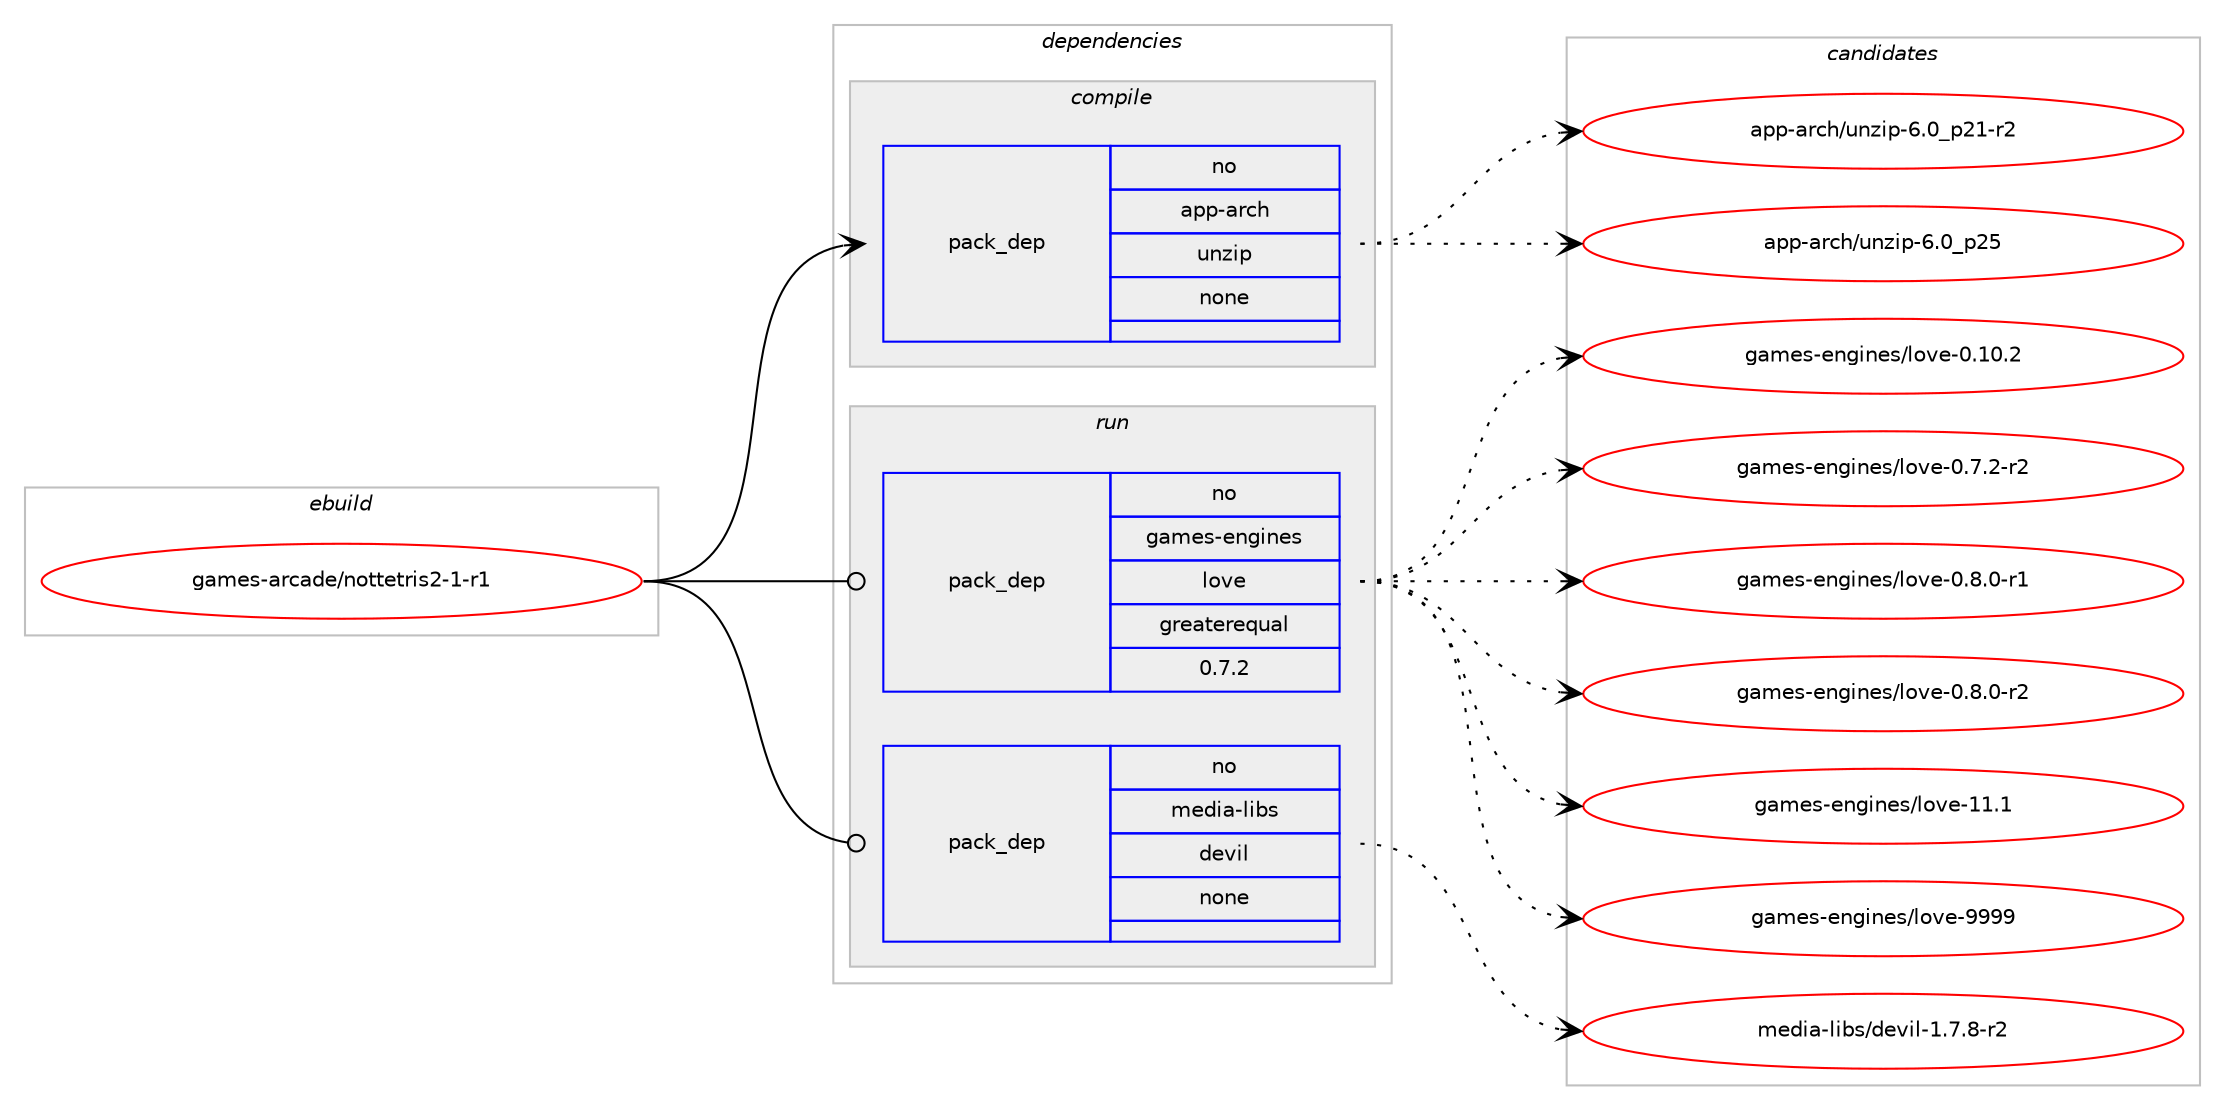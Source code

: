 digraph prolog {

# *************
# Graph options
# *************

newrank=true;
concentrate=true;
compound=true;
graph [rankdir=LR,fontname=Helvetica,fontsize=10,ranksep=1.5];#, ranksep=2.5, nodesep=0.2];
edge  [arrowhead=vee];
node  [fontname=Helvetica,fontsize=10];

# **********
# The ebuild
# **********

subgraph cluster_leftcol {
color=gray;
rank=same;
label=<<i>ebuild</i>>;
id [label="games-arcade/nottetris2-1-r1", color=red, width=4, href="../games-arcade/nottetris2-1-r1.svg"];
}

# ****************
# The dependencies
# ****************

subgraph cluster_midcol {
color=gray;
label=<<i>dependencies</i>>;
subgraph cluster_compile {
fillcolor="#eeeeee";
style=filled;
label=<<i>compile</i>>;
subgraph pack540406 {
dependency736878 [label=<<TABLE BORDER="0" CELLBORDER="1" CELLSPACING="0" CELLPADDING="4" WIDTH="220"><TR><TD ROWSPAN="6" CELLPADDING="30">pack_dep</TD></TR><TR><TD WIDTH="110">no</TD></TR><TR><TD>app-arch</TD></TR><TR><TD>unzip</TD></TR><TR><TD>none</TD></TR><TR><TD></TD></TR></TABLE>>, shape=none, color=blue];
}
id:e -> dependency736878:w [weight=20,style="solid",arrowhead="vee"];
}
subgraph cluster_compileandrun {
fillcolor="#eeeeee";
style=filled;
label=<<i>compile and run</i>>;
}
subgraph cluster_run {
fillcolor="#eeeeee";
style=filled;
label=<<i>run</i>>;
subgraph pack540407 {
dependency736879 [label=<<TABLE BORDER="0" CELLBORDER="1" CELLSPACING="0" CELLPADDING="4" WIDTH="220"><TR><TD ROWSPAN="6" CELLPADDING="30">pack_dep</TD></TR><TR><TD WIDTH="110">no</TD></TR><TR><TD>games-engines</TD></TR><TR><TD>love</TD></TR><TR><TD>greaterequal</TD></TR><TR><TD>0.7.2</TD></TR></TABLE>>, shape=none, color=blue];
}
id:e -> dependency736879:w [weight=20,style="solid",arrowhead="odot"];
subgraph pack540408 {
dependency736880 [label=<<TABLE BORDER="0" CELLBORDER="1" CELLSPACING="0" CELLPADDING="4" WIDTH="220"><TR><TD ROWSPAN="6" CELLPADDING="30">pack_dep</TD></TR><TR><TD WIDTH="110">no</TD></TR><TR><TD>media-libs</TD></TR><TR><TD>devil</TD></TR><TR><TD>none</TD></TR><TR><TD></TD></TR></TABLE>>, shape=none, color=blue];
}
id:e -> dependency736880:w [weight=20,style="solid",arrowhead="odot"];
}
}

# **************
# The candidates
# **************

subgraph cluster_choices {
rank=same;
color=gray;
label=<<i>candidates</i>>;

subgraph choice540406 {
color=black;
nodesep=1;
choice9711211245971149910447117110122105112455446489511250494511450 [label="app-arch/unzip-6.0_p21-r2", color=red, width=4,href="../app-arch/unzip-6.0_p21-r2.svg"];
choice971121124597114991044711711012210511245544648951125053 [label="app-arch/unzip-6.0_p25", color=red, width=4,href="../app-arch/unzip-6.0_p25.svg"];
dependency736878:e -> choice9711211245971149910447117110122105112455446489511250494511450:w [style=dotted,weight="100"];
dependency736878:e -> choice971121124597114991044711711012210511245544648951125053:w [style=dotted,weight="100"];
}
subgraph choice540407 {
color=black;
nodesep=1;
choice10397109101115451011101031051101011154710811111810145484649484650 [label="games-engines/love-0.10.2", color=red, width=4,href="../games-engines/love-0.10.2.svg"];
choice1039710910111545101110103105110101115471081111181014548465546504511450 [label="games-engines/love-0.7.2-r2", color=red, width=4,href="../games-engines/love-0.7.2-r2.svg"];
choice1039710910111545101110103105110101115471081111181014548465646484511449 [label="games-engines/love-0.8.0-r1", color=red, width=4,href="../games-engines/love-0.8.0-r1.svg"];
choice1039710910111545101110103105110101115471081111181014548465646484511450 [label="games-engines/love-0.8.0-r2", color=red, width=4,href="../games-engines/love-0.8.0-r2.svg"];
choice1039710910111545101110103105110101115471081111181014549494649 [label="games-engines/love-11.1", color=red, width=4,href="../games-engines/love-11.1.svg"];
choice1039710910111545101110103105110101115471081111181014557575757 [label="games-engines/love-9999", color=red, width=4,href="../games-engines/love-9999.svg"];
dependency736879:e -> choice10397109101115451011101031051101011154710811111810145484649484650:w [style=dotted,weight="100"];
dependency736879:e -> choice1039710910111545101110103105110101115471081111181014548465546504511450:w [style=dotted,weight="100"];
dependency736879:e -> choice1039710910111545101110103105110101115471081111181014548465646484511449:w [style=dotted,weight="100"];
dependency736879:e -> choice1039710910111545101110103105110101115471081111181014548465646484511450:w [style=dotted,weight="100"];
dependency736879:e -> choice1039710910111545101110103105110101115471081111181014549494649:w [style=dotted,weight="100"];
dependency736879:e -> choice1039710910111545101110103105110101115471081111181014557575757:w [style=dotted,weight="100"];
}
subgraph choice540408 {
color=black;
nodesep=1;
choice109101100105974510810598115471001011181051084549465546564511450 [label="media-libs/devil-1.7.8-r2", color=red, width=4,href="../media-libs/devil-1.7.8-r2.svg"];
dependency736880:e -> choice109101100105974510810598115471001011181051084549465546564511450:w [style=dotted,weight="100"];
}
}

}
